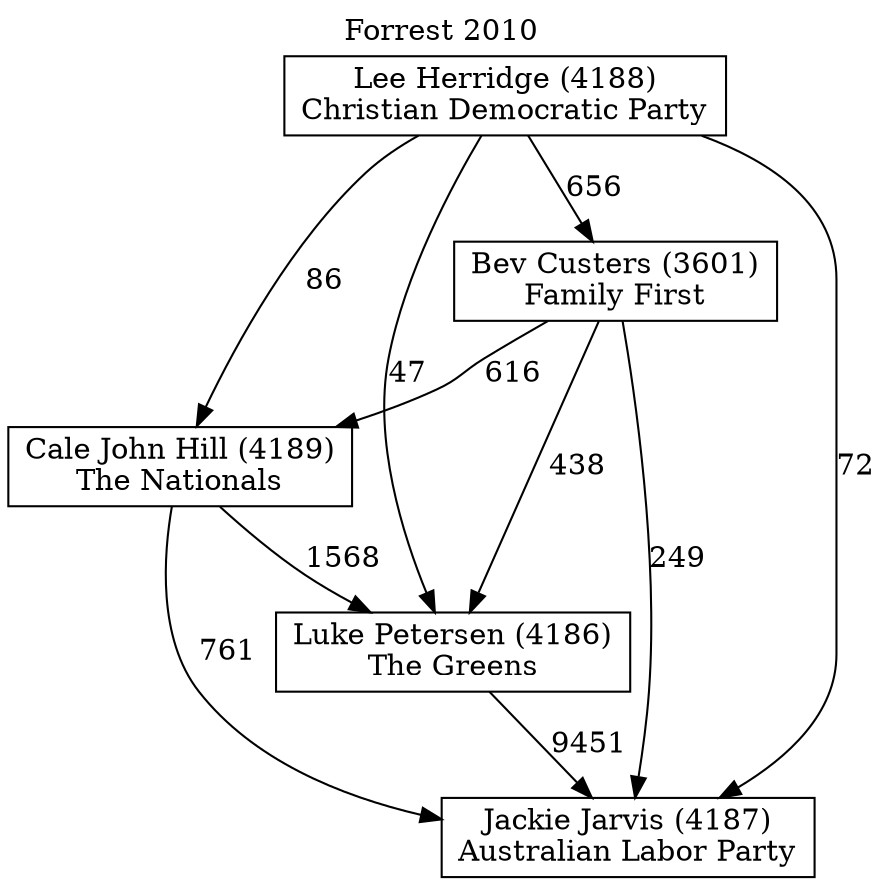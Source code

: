 // House preference flow
digraph "Jackie Jarvis (4187)_Forrest_2010" {
	graph [label="Forrest 2010" labelloc=t mclimit=10]
	node [shape=box]
	"Bev Custers (3601)" [label="Bev Custers (3601)
Family First"]
	"Cale John Hill (4189)" [label="Cale John Hill (4189)
The Nationals"]
	"Jackie Jarvis (4187)" [label="Jackie Jarvis (4187)
Australian Labor Party"]
	"Lee Herridge (4188)" [label="Lee Herridge (4188)
Christian Democratic Party"]
	"Luke Petersen (4186)" [label="Luke Petersen (4186)
The Greens"]
	"Bev Custers (3601)" -> "Cale John Hill (4189)" [label=616]
	"Bev Custers (3601)" -> "Jackie Jarvis (4187)" [label=249]
	"Bev Custers (3601)" -> "Luke Petersen (4186)" [label=438]
	"Cale John Hill (4189)" -> "Jackie Jarvis (4187)" [label=761]
	"Cale John Hill (4189)" -> "Luke Petersen (4186)" [label=1568]
	"Lee Herridge (4188)" -> "Bev Custers (3601)" [label=656]
	"Lee Herridge (4188)" -> "Cale John Hill (4189)" [label=86]
	"Lee Herridge (4188)" -> "Jackie Jarvis (4187)" [label=72]
	"Lee Herridge (4188)" -> "Luke Petersen (4186)" [label=47]
	"Luke Petersen (4186)" -> "Jackie Jarvis (4187)" [label=9451]
}
